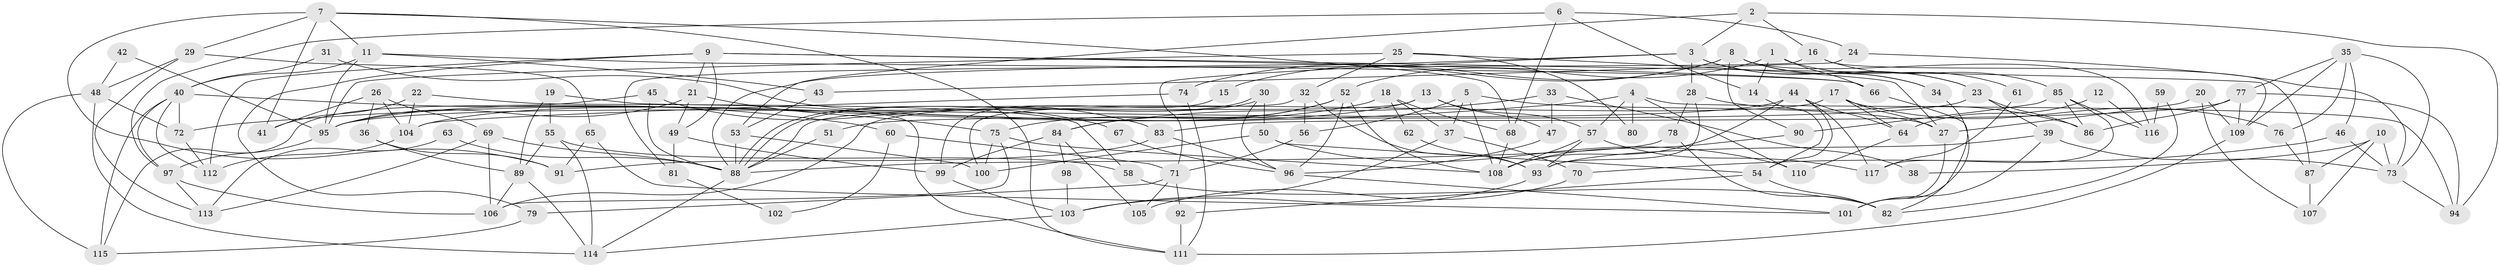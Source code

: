 // Generated by graph-tools (version 1.1) at 2025/52/03/09/25 04:52:08]
// undirected, 117 vertices, 234 edges
graph export_dot {
graph [start="1"]
  node [color=gray90,style=filled];
  1;
  2;
  3;
  4;
  5;
  6;
  7;
  8;
  9;
  10;
  11;
  12;
  13;
  14;
  15;
  16;
  17;
  18;
  19;
  20;
  21;
  22;
  23;
  24;
  25;
  26;
  27;
  28;
  29;
  30;
  31;
  32;
  33;
  34;
  35;
  36;
  37;
  38;
  39;
  40;
  41;
  42;
  43;
  44;
  45;
  46;
  47;
  48;
  49;
  50;
  51;
  52;
  53;
  54;
  55;
  56;
  57;
  58;
  59;
  60;
  61;
  62;
  63;
  64;
  65;
  66;
  67;
  68;
  69;
  70;
  71;
  72;
  73;
  74;
  75;
  76;
  77;
  78;
  79;
  80;
  81;
  82;
  83;
  84;
  85;
  86;
  87;
  88;
  89;
  90;
  91;
  92;
  93;
  94;
  95;
  96;
  97;
  98;
  99;
  100;
  101;
  102;
  103;
  104;
  105;
  106;
  107;
  108;
  109;
  110;
  111;
  112;
  113;
  114;
  115;
  116;
  117;
  1 -- 66;
  1 -- 14;
  1 -- 52;
  1 -- 61;
  2 -- 94;
  2 -- 3;
  2 -- 16;
  2 -- 53;
  3 -- 23;
  3 -- 88;
  3 -- 28;
  3 -- 34;
  3 -- 71;
  4 -- 72;
  4 -- 57;
  4 -- 80;
  4 -- 94;
  4 -- 110;
  5 -- 108;
  5 -- 27;
  5 -- 37;
  5 -- 56;
  6 -- 68;
  6 -- 97;
  6 -- 14;
  6 -- 24;
  7 -- 91;
  7 -- 111;
  7 -- 11;
  7 -- 29;
  7 -- 41;
  7 -- 68;
  8 -- 23;
  8 -- 34;
  8 -- 15;
  8 -- 74;
  8 -- 90;
  8 -- 116;
  9 -- 112;
  9 -- 109;
  9 -- 21;
  9 -- 49;
  9 -- 66;
  9 -- 79;
  10 -- 73;
  10 -- 107;
  10 -- 38;
  10 -- 87;
  11 -- 95;
  11 -- 40;
  11 -- 43;
  11 -- 66;
  12 -- 116;
  12 -- 64;
  13 -- 57;
  13 -- 88;
  13 -- 47;
  13 -- 104;
  14 -- 54;
  15 -- 99;
  16 -- 85;
  16 -- 81;
  16 -- 87;
  17 -- 106;
  17 -- 76;
  17 -- 27;
  17 -- 64;
  18 -- 68;
  18 -- 95;
  18 -- 37;
  18 -- 62;
  19 -- 55;
  19 -- 111;
  19 -- 89;
  20 -- 109;
  20 -- 27;
  20 -- 107;
  21 -- 75;
  21 -- 49;
  21 -- 95;
  22 -- 41;
  22 -- 58;
  22 -- 104;
  23 -- 39;
  23 -- 86;
  23 -- 51;
  24 -- 73;
  24 -- 43;
  25 -- 95;
  25 -- 32;
  25 -- 27;
  25 -- 80;
  26 -- 104;
  26 -- 69;
  26 -- 36;
  26 -- 41;
  27 -- 101;
  28 -- 93;
  28 -- 78;
  28 -- 86;
  29 -- 65;
  29 -- 48;
  29 -- 113;
  30 -- 50;
  30 -- 88;
  30 -- 88;
  30 -- 96;
  31 -- 83;
  31 -- 40;
  32 -- 56;
  32 -- 100;
  32 -- 93;
  33 -- 47;
  33 -- 84;
  33 -- 38;
  34 -- 101;
  35 -- 77;
  35 -- 73;
  35 -- 46;
  35 -- 76;
  35 -- 109;
  36 -- 89;
  36 -- 91;
  37 -- 70;
  37 -- 103;
  39 -- 93;
  39 -- 101;
  39 -- 73;
  40 -- 72;
  40 -- 60;
  40 -- 97;
  40 -- 112;
  40 -- 115;
  42 -- 48;
  42 -- 95;
  43 -- 53;
  44 -- 95;
  44 -- 64;
  44 -- 54;
  44 -- 108;
  44 -- 117;
  45 -- 115;
  45 -- 88;
  45 -- 67;
  46 -- 70;
  46 -- 73;
  47 -- 96;
  48 -- 114;
  48 -- 72;
  48 -- 115;
  49 -- 81;
  49 -- 99;
  50 -- 54;
  50 -- 100;
  50 -- 110;
  51 -- 88;
  52 -- 75;
  52 -- 84;
  52 -- 96;
  52 -- 108;
  53 -- 88;
  53 -- 100;
  54 -- 82;
  54 -- 92;
  55 -- 114;
  55 -- 89;
  55 -- 58;
  56 -- 71;
  57 -- 117;
  57 -- 108;
  57 -- 93;
  58 -- 82;
  59 -- 116;
  59 -- 82;
  60 -- 71;
  60 -- 102;
  61 -- 117;
  62 -- 93;
  63 -- 88;
  63 -- 113;
  64 -- 110;
  65 -- 91;
  65 -- 101;
  66 -- 82;
  67 -- 96;
  68 -- 108;
  69 -- 88;
  69 -- 113;
  69 -- 106;
  70 -- 105;
  71 -- 79;
  71 -- 92;
  71 -- 105;
  72 -- 112;
  73 -- 94;
  74 -- 104;
  74 -- 111;
  75 -- 106;
  75 -- 108;
  75 -- 100;
  76 -- 87;
  77 -- 94;
  77 -- 109;
  77 -- 83;
  77 -- 86;
  78 -- 88;
  78 -- 82;
  79 -- 115;
  81 -- 102;
  83 -- 96;
  83 -- 91;
  84 -- 99;
  84 -- 98;
  84 -- 105;
  85 -- 86;
  85 -- 90;
  85 -- 116;
  85 -- 117;
  87 -- 107;
  88 -- 114;
  89 -- 114;
  89 -- 106;
  90 -- 108;
  92 -- 111;
  93 -- 103;
  95 -- 97;
  96 -- 101;
  97 -- 106;
  97 -- 113;
  98 -- 103;
  99 -- 103;
  103 -- 114;
  104 -- 112;
  109 -- 111;
}
